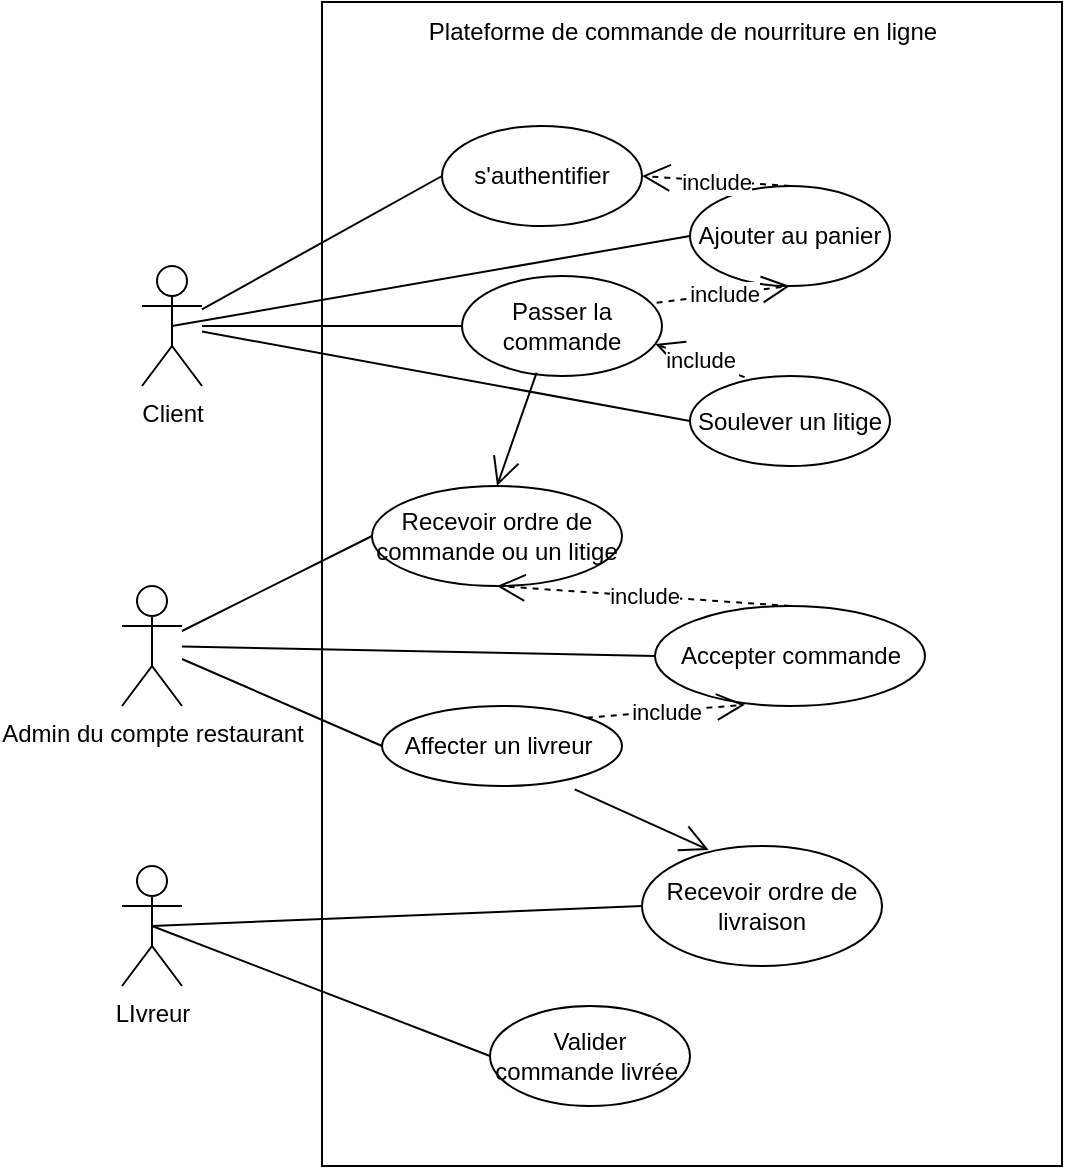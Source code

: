 <mxfile version="23.0.2" type="device">
  <diagram name="Page-1" id="tCdneItJejJCWjUQ3xzP">
    <mxGraphModel dx="1558" dy="580" grid="1" gridSize="10" guides="1" tooltips="1" connect="1" arrows="1" fold="1" page="1" pageScale="1" pageWidth="827" pageHeight="1169" math="0" shadow="0">
      <root>
        <mxCell id="0" />
        <mxCell id="1" parent="0" />
        <mxCell id="LS08MMSLiG0jWFHDryba-1" value="" style="rounded=0;whiteSpace=wrap;html=1;" vertex="1" parent="1">
          <mxGeometry x="180" y="168" width="370" height="582" as="geometry" />
        </mxCell>
        <mxCell id="kO_Ikqnd_BB1pQEZiAFS-1" value="Client" style="shape=umlActor;verticalLabelPosition=bottom;verticalAlign=top;html=1;outlineConnect=0;" parent="1" vertex="1">
          <mxGeometry x="90" y="300" width="30" height="60" as="geometry" />
        </mxCell>
        <mxCell id="kO_Ikqnd_BB1pQEZiAFS-3" value="s&#39;authentifier" style="ellipse;whiteSpace=wrap;html=1;" parent="1" vertex="1">
          <mxGeometry x="240" y="230" width="100" height="50" as="geometry" />
        </mxCell>
        <mxCell id="kO_Ikqnd_BB1pQEZiAFS-7" value="Ajouter au panier" style="ellipse;whiteSpace=wrap;html=1;" parent="1" vertex="1">
          <mxGeometry x="364" y="260" width="100" height="50" as="geometry" />
        </mxCell>
        <mxCell id="kO_Ikqnd_BB1pQEZiAFS-8" value="Passer la commande" style="ellipse;whiteSpace=wrap;html=1;" parent="1" vertex="1">
          <mxGeometry x="250" y="305" width="100" height="50" as="geometry" />
        </mxCell>
        <mxCell id="kO_Ikqnd_BB1pQEZiAFS-10" value="Recevoir ordre de commande ou un litige" style="ellipse;whiteSpace=wrap;html=1;" parent="1" vertex="1">
          <mxGeometry x="205" y="410" width="125" height="50" as="geometry" />
        </mxCell>
        <mxCell id="kO_Ikqnd_BB1pQEZiAFS-14" value="Accepter commande" style="ellipse;whiteSpace=wrap;html=1;" parent="1" vertex="1">
          <mxGeometry x="346.5" y="470" width="135" height="50" as="geometry" />
        </mxCell>
        <mxCell id="kO_Ikqnd_BB1pQEZiAFS-15" value="Admin du compte restaurant" style="shape=umlActor;verticalLabelPosition=bottom;verticalAlign=top;html=1;outlineConnect=0;" parent="1" vertex="1">
          <mxGeometry x="80" y="460" width="30" height="60" as="geometry" />
        </mxCell>
        <mxCell id="kO_Ikqnd_BB1pQEZiAFS-21" value="LIvreur" style="shape=umlActor;verticalLabelPosition=bottom;verticalAlign=top;html=1;outlineConnect=0;" parent="1" vertex="1">
          <mxGeometry x="80" y="600" width="30" height="60" as="geometry" />
        </mxCell>
        <mxCell id="kO_Ikqnd_BB1pQEZiAFS-23" value="Affecter un livreur&amp;nbsp;" style="ellipse;whiteSpace=wrap;html=1;" parent="1" vertex="1">
          <mxGeometry x="210" y="520" width="120" height="40" as="geometry" />
        </mxCell>
        <mxCell id="LS08MMSLiG0jWFHDryba-3" value="include" style="endArrow=open;endSize=12;dashed=1;html=1;rounded=0;entryX=1;entryY=0.5;entryDx=0;entryDy=0;exitX=0.5;exitY=0;exitDx=0;exitDy=0;" edge="1" parent="1" source="kO_Ikqnd_BB1pQEZiAFS-7" target="kO_Ikqnd_BB1pQEZiAFS-3">
          <mxGeometry width="160" relative="1" as="geometry">
            <mxPoint x="330" y="310" as="sourcePoint" />
            <mxPoint x="490" y="310" as="targetPoint" />
          </mxGeometry>
        </mxCell>
        <mxCell id="LS08MMSLiG0jWFHDryba-4" value="include" style="endArrow=open;endSize=12;dashed=1;html=1;rounded=0;entryX=0.5;entryY=1;entryDx=0;entryDy=0;exitX=0.973;exitY=0.267;exitDx=0;exitDy=0;exitPerimeter=0;" edge="1" parent="1" source="kO_Ikqnd_BB1pQEZiAFS-8" target="kO_Ikqnd_BB1pQEZiAFS-7">
          <mxGeometry width="160" relative="1" as="geometry">
            <mxPoint x="289.5" y="405" as="sourcePoint" />
            <mxPoint x="289.5" y="360" as="targetPoint" />
          </mxGeometry>
        </mxCell>
        <mxCell id="LS08MMSLiG0jWFHDryba-5" value="" style="endArrow=none;html=1;rounded=0;entryX=0;entryY=0.5;entryDx=0;entryDy=0;" edge="1" parent="1" source="kO_Ikqnd_BB1pQEZiAFS-1" target="kO_Ikqnd_BB1pQEZiAFS-3">
          <mxGeometry relative="1" as="geometry">
            <mxPoint x="330" y="410" as="sourcePoint" />
            <mxPoint x="490" y="410" as="targetPoint" />
          </mxGeometry>
        </mxCell>
        <mxCell id="LS08MMSLiG0jWFHDryba-6" value="" style="endArrow=none;html=1;rounded=0;entryX=0;entryY=0.5;entryDx=0;entryDy=0;exitX=0.5;exitY=0.5;exitDx=0;exitDy=0;exitPerimeter=0;" edge="1" parent="1" source="kO_Ikqnd_BB1pQEZiAFS-1" target="kO_Ikqnd_BB1pQEZiAFS-7">
          <mxGeometry relative="1" as="geometry">
            <mxPoint x="130" y="330" as="sourcePoint" />
            <mxPoint x="250" y="250" as="targetPoint" />
          </mxGeometry>
        </mxCell>
        <mxCell id="LS08MMSLiG0jWFHDryba-7" value="" style="endArrow=none;html=1;rounded=0;entryX=0;entryY=0.5;entryDx=0;entryDy=0;" edge="1" parent="1" source="kO_Ikqnd_BB1pQEZiAFS-1" target="kO_Ikqnd_BB1pQEZiAFS-8">
          <mxGeometry relative="1" as="geometry">
            <mxPoint x="140" y="340" as="sourcePoint" />
            <mxPoint x="260" y="260" as="targetPoint" />
          </mxGeometry>
        </mxCell>
        <mxCell id="LS08MMSLiG0jWFHDryba-8" value="Plateforme de commande de nourriture en ligne" style="text;html=1;align=center;verticalAlign=middle;resizable=0;points=[];autosize=1;strokeColor=none;fillColor=none;" vertex="1" parent="1">
          <mxGeometry x="220" y="168" width="280" height="30" as="geometry" />
        </mxCell>
        <mxCell id="LS08MMSLiG0jWFHDryba-10" value="" style="endArrow=none;html=1;rounded=0;entryX=0;entryY=0.5;entryDx=0;entryDy=0;" edge="1" parent="1" source="kO_Ikqnd_BB1pQEZiAFS-15" target="kO_Ikqnd_BB1pQEZiAFS-10">
          <mxGeometry relative="1" as="geometry">
            <mxPoint x="120" y="414" as="sourcePoint" />
            <mxPoint x="240" y="490" as="targetPoint" />
          </mxGeometry>
        </mxCell>
        <mxCell id="LS08MMSLiG0jWFHDryba-11" value="" style="endArrow=none;html=1;rounded=0;entryX=0;entryY=0.5;entryDx=0;entryDy=0;" edge="1" parent="1" source="kO_Ikqnd_BB1pQEZiAFS-15" target="kO_Ikqnd_BB1pQEZiAFS-14">
          <mxGeometry relative="1" as="geometry">
            <mxPoint x="120" y="531" as="sourcePoint" />
            <mxPoint x="220" y="540" as="targetPoint" />
          </mxGeometry>
        </mxCell>
        <mxCell id="LS08MMSLiG0jWFHDryba-12" value="Soulever un litige" style="ellipse;whiteSpace=wrap;html=1;" vertex="1" parent="1">
          <mxGeometry x="364" y="355" width="100" height="45" as="geometry" />
        </mxCell>
        <mxCell id="LS08MMSLiG0jWFHDryba-13" value="Recevoir ordre de livraison" style="ellipse;whiteSpace=wrap;html=1;" vertex="1" parent="1">
          <mxGeometry x="340" y="590" width="120" height="60" as="geometry" />
        </mxCell>
        <mxCell id="LS08MMSLiG0jWFHDryba-14" value="Valider commande livrée&amp;nbsp;" style="ellipse;whiteSpace=wrap;html=1;" vertex="1" parent="1">
          <mxGeometry x="264" y="670" width="100" height="50" as="geometry" />
        </mxCell>
        <mxCell id="LS08MMSLiG0jWFHDryba-15" value="" style="endArrow=none;html=1;rounded=0;entryX=0;entryY=0.5;entryDx=0;entryDy=0;" edge="1" parent="1" source="kO_Ikqnd_BB1pQEZiAFS-15" target="kO_Ikqnd_BB1pQEZiAFS-23">
          <mxGeometry relative="1" as="geometry">
            <mxPoint x="120" y="540" as="sourcePoint" />
            <mxPoint x="220" y="605" as="targetPoint" />
          </mxGeometry>
        </mxCell>
        <mxCell id="LS08MMSLiG0jWFHDryba-16" value="" style="endArrow=none;html=1;rounded=0;entryX=0;entryY=0.5;entryDx=0;entryDy=0;" edge="1" parent="1" source="kO_Ikqnd_BB1pQEZiAFS-1" target="LS08MMSLiG0jWFHDryba-12">
          <mxGeometry relative="1" as="geometry">
            <mxPoint x="130" y="349" as="sourcePoint" />
            <mxPoint x="250" y="425" as="targetPoint" />
          </mxGeometry>
        </mxCell>
        <mxCell id="LS08MMSLiG0jWFHDryba-17" value="" style="endArrow=open;endFill=1;endSize=12;html=1;rounded=0;exitX=0.803;exitY=1.042;exitDx=0;exitDy=0;entryX=0.278;entryY=0.033;entryDx=0;entryDy=0;entryPerimeter=0;exitPerimeter=0;" edge="1" parent="1" source="kO_Ikqnd_BB1pQEZiAFS-23" target="LS08MMSLiG0jWFHDryba-13">
          <mxGeometry width="160" relative="1" as="geometry">
            <mxPoint x="330" y="620" as="sourcePoint" />
            <mxPoint x="490" y="620" as="targetPoint" />
          </mxGeometry>
        </mxCell>
        <mxCell id="LS08MMSLiG0jWFHDryba-22" value="" style="endArrow=none;html=1;rounded=0;entryX=0;entryY=0.5;entryDx=0;entryDy=0;exitX=0.5;exitY=0.5;exitDx=0;exitDy=0;exitPerimeter=0;" edge="1" parent="1" source="kO_Ikqnd_BB1pQEZiAFS-21" target="LS08MMSLiG0jWFHDryba-14">
          <mxGeometry relative="1" as="geometry">
            <mxPoint x="120" y="547" as="sourcePoint" />
            <mxPoint x="230" y="670" as="targetPoint" />
          </mxGeometry>
        </mxCell>
        <mxCell id="LS08MMSLiG0jWFHDryba-23" value="include" style="endArrow=open;endSize=12;dashed=1;html=1;rounded=0;exitX=0.273;exitY=0.013;exitDx=0;exitDy=0;exitPerimeter=0;entryX=0.967;entryY=0.68;entryDx=0;entryDy=0;entryPerimeter=0;" edge="1" parent="1" source="LS08MMSLiG0jWFHDryba-12" target="kO_Ikqnd_BB1pQEZiAFS-8">
          <mxGeometry width="160" relative="1" as="geometry">
            <mxPoint x="300" y="400" as="sourcePoint" />
            <mxPoint x="300" y="365" as="targetPoint" />
          </mxGeometry>
        </mxCell>
        <mxCell id="LS08MMSLiG0jWFHDryba-25" value="" style="endArrow=open;endFill=1;endSize=12;html=1;rounded=0;entryX=0.5;entryY=0;entryDx=0;entryDy=0;exitX=0.373;exitY=0.967;exitDx=0;exitDy=0;exitPerimeter=0;" edge="1" parent="1" source="kO_Ikqnd_BB1pQEZiAFS-8" target="kO_Ikqnd_BB1pQEZiAFS-10">
          <mxGeometry width="160" relative="1" as="geometry">
            <mxPoint x="330" y="400" as="sourcePoint" />
            <mxPoint x="490" y="400" as="targetPoint" />
          </mxGeometry>
        </mxCell>
        <mxCell id="LS08MMSLiG0jWFHDryba-26" value="include" style="endArrow=open;endSize=12;dashed=1;html=1;rounded=0;entryX=0.5;entryY=1;entryDx=0;entryDy=0;exitX=0.5;exitY=0;exitDx=0;exitDy=0;" edge="1" parent="1" source="kO_Ikqnd_BB1pQEZiAFS-14" target="kO_Ikqnd_BB1pQEZiAFS-10">
          <mxGeometry width="160" relative="1" as="geometry">
            <mxPoint x="331.5" y="519" as="sourcePoint" />
            <mxPoint x="398.5" y="511" as="targetPoint" />
          </mxGeometry>
        </mxCell>
        <mxCell id="LS08MMSLiG0jWFHDryba-28" value="include" style="endArrow=open;endSize=12;dashed=1;html=1;rounded=0;entryX=0.333;entryY=0.987;entryDx=0;entryDy=0;exitX=1;exitY=0;exitDx=0;exitDy=0;entryPerimeter=0;" edge="1" parent="1" source="kO_Ikqnd_BB1pQEZiAFS-23" target="kO_Ikqnd_BB1pQEZiAFS-14">
          <mxGeometry width="160" relative="1" as="geometry">
            <mxPoint x="439.5" y="605" as="sourcePoint" />
            <mxPoint x="310.5" y="565" as="targetPoint" />
          </mxGeometry>
        </mxCell>
        <mxCell id="LS08MMSLiG0jWFHDryba-29" value="" style="endArrow=none;html=1;rounded=0;entryX=0;entryY=0.5;entryDx=0;entryDy=0;exitX=0.5;exitY=0.5;exitDx=0;exitDy=0;exitPerimeter=0;" edge="1" parent="1" source="kO_Ikqnd_BB1pQEZiAFS-21" target="LS08MMSLiG0jWFHDryba-13">
          <mxGeometry relative="1" as="geometry">
            <mxPoint x="120" y="646" as="sourcePoint" />
            <mxPoint x="274" y="705" as="targetPoint" />
          </mxGeometry>
        </mxCell>
      </root>
    </mxGraphModel>
  </diagram>
</mxfile>
